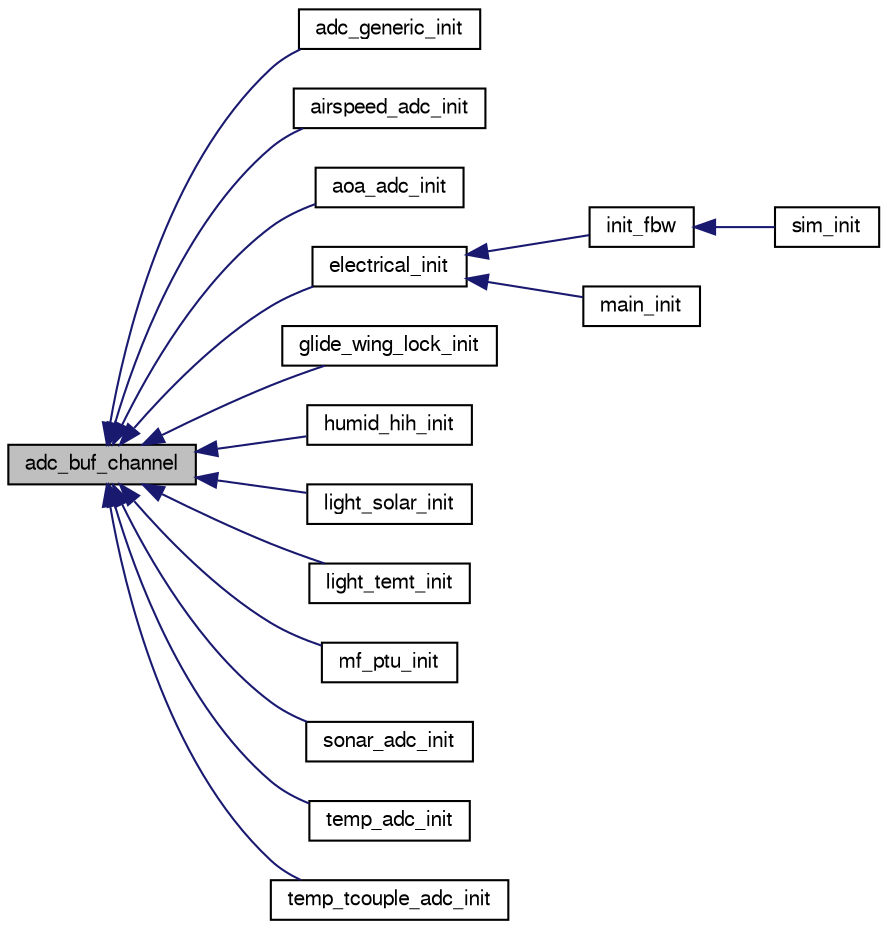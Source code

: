 digraph "adc_buf_channel"
{
  edge [fontname="FreeSans",fontsize="10",labelfontname="FreeSans",labelfontsize="10"];
  node [fontname="FreeSans",fontsize="10",shape=record];
  rankdir="LR";
  Node1 [label="adc_buf_channel",height=0.2,width=0.4,color="black", fillcolor="grey75", style="filled", fontcolor="black"];
  Node1 -> Node2 [dir="back",color="midnightblue",fontsize="10",style="solid",fontname="FreeSans"];
  Node2 [label="adc_generic_init",height=0.2,width=0.4,color="black", fillcolor="white", style="filled",URL="$adc__generic_8c.html#a5d3cd37fdd77f995b25ed0837831e829"];
  Node1 -> Node3 [dir="back",color="midnightblue",fontsize="10",style="solid",fontname="FreeSans"];
  Node3 [label="airspeed_adc_init",height=0.2,width=0.4,color="black", fillcolor="white", style="filled",URL="$airspeed__adc_8h.html#afa4a95f4df116ecb7c849a98d941d24d"];
  Node1 -> Node4 [dir="back",color="midnightblue",fontsize="10",style="solid",fontname="FreeSans"];
  Node4 [label="aoa_adc_init",height=0.2,width=0.4,color="black", fillcolor="white", style="filled",URL="$aoa__adc_8h.html#a32183c1b867389ea1b510c6a9bb6bb52"];
  Node1 -> Node5 [dir="back",color="midnightblue",fontsize="10",style="solid",fontname="FreeSans"];
  Node5 [label="electrical_init",height=0.2,width=0.4,color="black", fillcolor="white", style="filled",URL="$electrical_8h.html#ac5e9a56281268bdf6ddec2143b25f16a"];
  Node5 -> Node6 [dir="back",color="midnightblue",fontsize="10",style="solid",fontname="FreeSans"];
  Node6 [label="init_fbw",height=0.2,width=0.4,color="black", fillcolor="white", style="filled",URL="$fixedwing_2main__fbw_8h.html#ad86b7fe577a2414df2c7a5a9222aa45a"];
  Node6 -> Node7 [dir="back",color="midnightblue",fontsize="10",style="solid",fontname="FreeSans"];
  Node7 [label="sim_init",height=0.2,width=0.4,color="black", fillcolor="white", style="filled",URL="$sim__ap_8c.html#a739fbef2e03619a863b4d7fd8d0da157"];
  Node5 -> Node8 [dir="back",color="midnightblue",fontsize="10",style="solid",fontname="FreeSans"];
  Node8 [label="main_init",height=0.2,width=0.4,color="black", fillcolor="white", style="filled",URL="$rotorcraft_2main__fbw_8c.html#a3719465edd56d2b587a6b340f29e4f90",tooltip="Main initialization. "];
  Node1 -> Node9 [dir="back",color="midnightblue",fontsize="10",style="solid",fontname="FreeSans"];
  Node9 [label="glide_wing_lock_init",height=0.2,width=0.4,color="black", fillcolor="white", style="filled",URL="$glide__wing__lock_8h.html#a4bc143fe844932b1a873e9d6b9ed5009"];
  Node1 -> Node10 [dir="back",color="midnightblue",fontsize="10",style="solid",fontname="FreeSans"];
  Node10 [label="humid_hih_init",height=0.2,width=0.4,color="black", fillcolor="white", style="filled",URL="$humid__hih_8h.html#acb068afb2e3c2f0e3c6c1a7c3abeaddf"];
  Node1 -> Node11 [dir="back",color="midnightblue",fontsize="10",style="solid",fontname="FreeSans"];
  Node11 [label="light_solar_init",height=0.2,width=0.4,color="black", fillcolor="white", style="filled",URL="$light__solar_8h.html#ac0e039b9f8ad2272b10b4129733d1114"];
  Node1 -> Node12 [dir="back",color="midnightblue",fontsize="10",style="solid",fontname="FreeSans"];
  Node12 [label="light_temt_init",height=0.2,width=0.4,color="black", fillcolor="white", style="filled",URL="$light__temt_8h.html#a0cdfdd43940fde9fe395ea50cbacd148"];
  Node1 -> Node13 [dir="back",color="midnightblue",fontsize="10",style="solid",fontname="FreeSans"];
  Node13 [label="mf_ptu_init",height=0.2,width=0.4,color="black", fillcolor="white", style="filled",URL="$mf__ptu_8h.html#a0f4e02c4cf993d86c38de1bebc67fcd5",tooltip="Data acquisition module for Meteo France PTU board. "];
  Node1 -> Node14 [dir="back",color="midnightblue",fontsize="10",style="solid",fontname="FreeSans"];
  Node14 [label="sonar_adc_init",height=0.2,width=0.4,color="black", fillcolor="white", style="filled",URL="$sonar__adc_8h.html#a466b5be82e90d99245cf4be834f64c98"];
  Node1 -> Node15 [dir="back",color="midnightblue",fontsize="10",style="solid",fontname="FreeSans"];
  Node15 [label="temp_adc_init",height=0.2,width=0.4,color="black", fillcolor="white", style="filled",URL="$temp__adc_8h.html#a266db1bf5ea82dcb94e97eb562c18473",tooltip="Temperature ADC initialize channels. "];
  Node1 -> Node16 [dir="back",color="midnightblue",fontsize="10",style="solid",fontname="FreeSans"];
  Node16 [label="temp_tcouple_adc_init",height=0.2,width=0.4,color="black", fillcolor="white", style="filled",URL="$temp__tcouple__adc_8h.html#ad9927446cc531cf79cbd60506e2b715c"];
}
